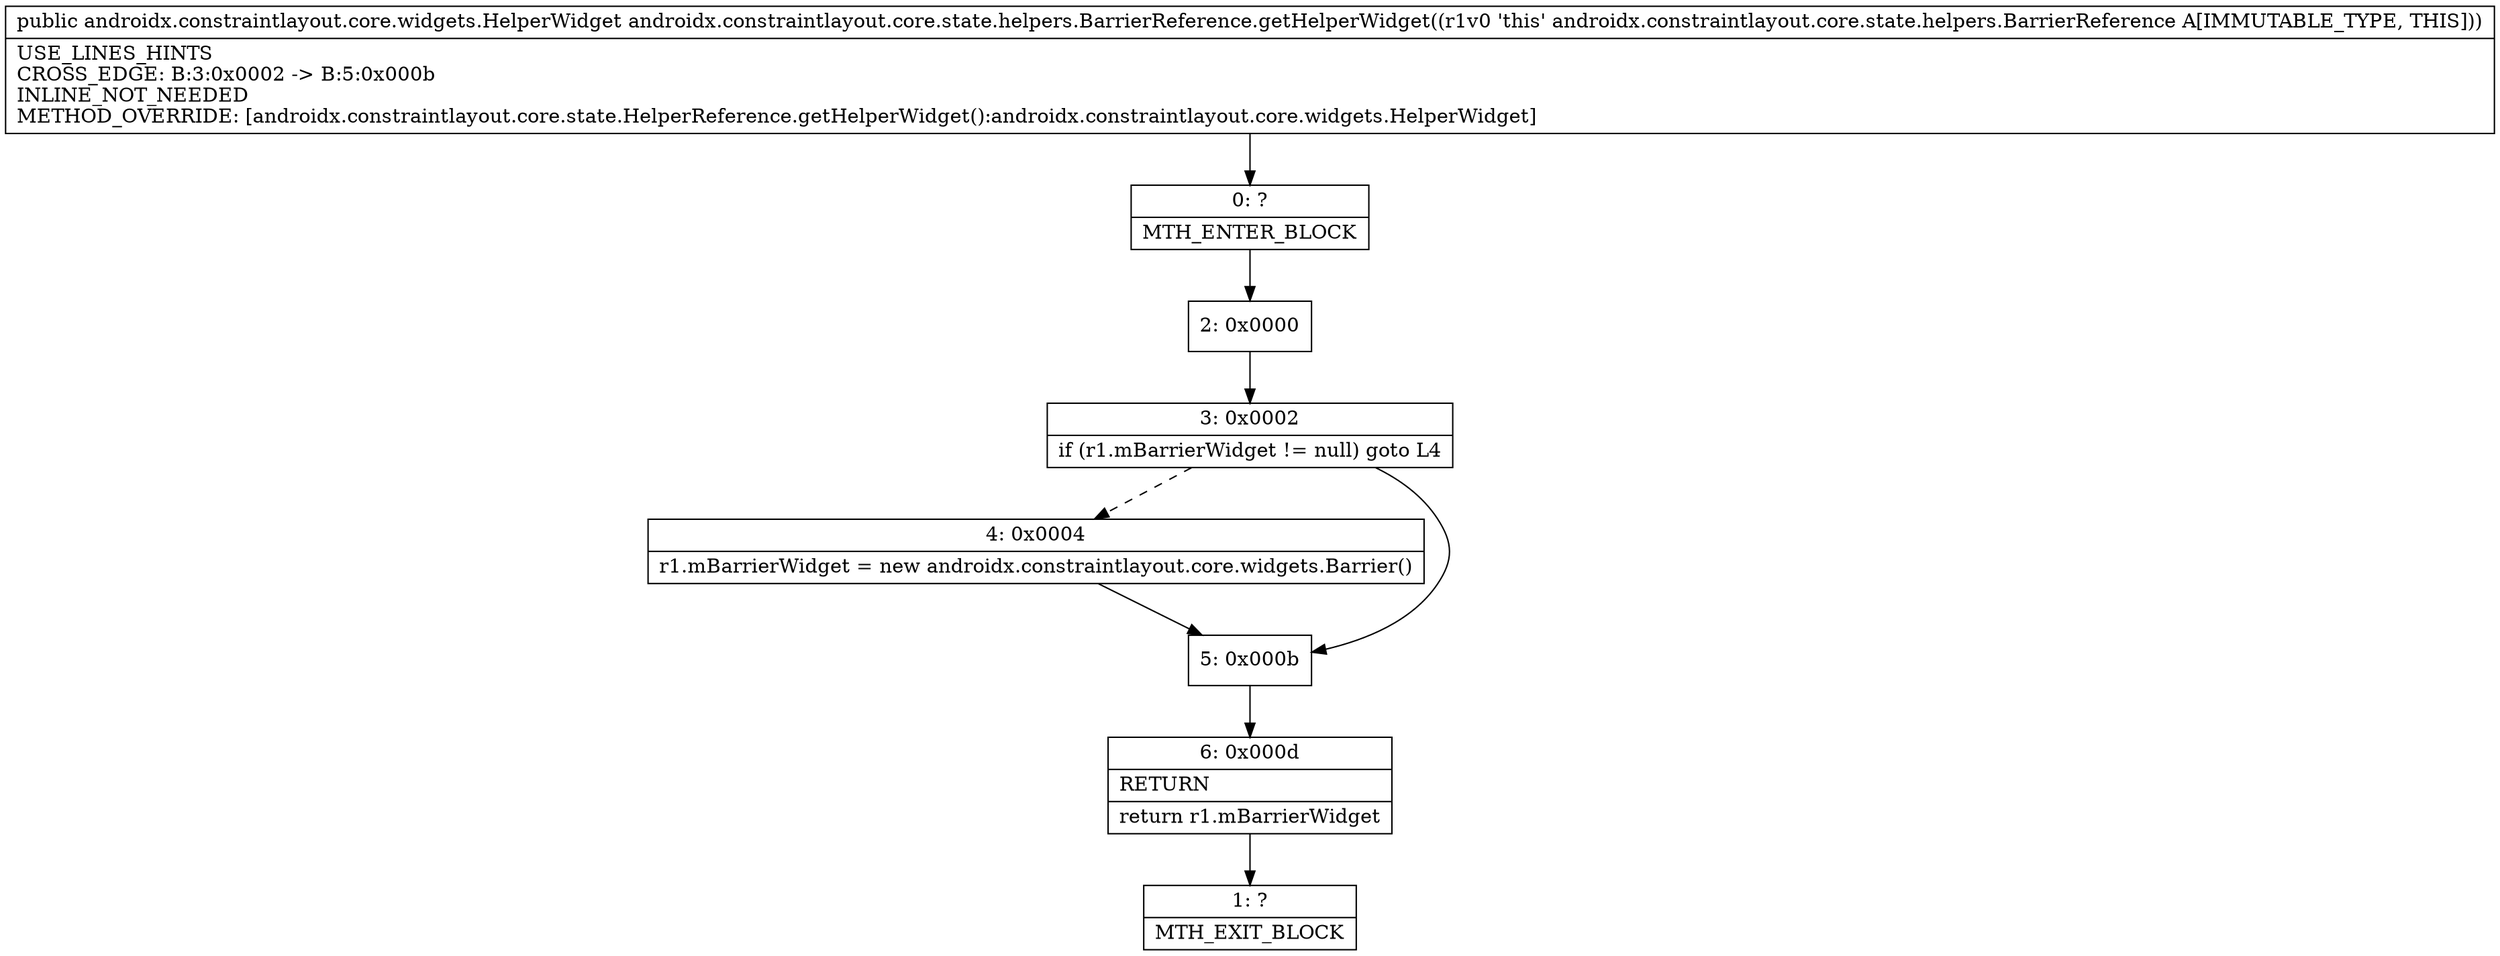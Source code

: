 digraph "CFG forandroidx.constraintlayout.core.state.helpers.BarrierReference.getHelperWidget()Landroidx\/constraintlayout\/core\/widgets\/HelperWidget;" {
Node_0 [shape=record,label="{0\:\ ?|MTH_ENTER_BLOCK\l}"];
Node_2 [shape=record,label="{2\:\ 0x0000}"];
Node_3 [shape=record,label="{3\:\ 0x0002|if (r1.mBarrierWidget != null) goto L4\l}"];
Node_4 [shape=record,label="{4\:\ 0x0004|r1.mBarrierWidget = new androidx.constraintlayout.core.widgets.Barrier()\l}"];
Node_5 [shape=record,label="{5\:\ 0x000b}"];
Node_6 [shape=record,label="{6\:\ 0x000d|RETURN\l|return r1.mBarrierWidget\l}"];
Node_1 [shape=record,label="{1\:\ ?|MTH_EXIT_BLOCK\l}"];
MethodNode[shape=record,label="{public androidx.constraintlayout.core.widgets.HelperWidget androidx.constraintlayout.core.state.helpers.BarrierReference.getHelperWidget((r1v0 'this' androidx.constraintlayout.core.state.helpers.BarrierReference A[IMMUTABLE_TYPE, THIS]))  | USE_LINES_HINTS\lCROSS_EDGE: B:3:0x0002 \-\> B:5:0x000b\lINLINE_NOT_NEEDED\lMETHOD_OVERRIDE: [androidx.constraintlayout.core.state.HelperReference.getHelperWidget():androidx.constraintlayout.core.widgets.HelperWidget]\l}"];
MethodNode -> Node_0;Node_0 -> Node_2;
Node_2 -> Node_3;
Node_3 -> Node_4[style=dashed];
Node_3 -> Node_5;
Node_4 -> Node_5;
Node_5 -> Node_6;
Node_6 -> Node_1;
}

